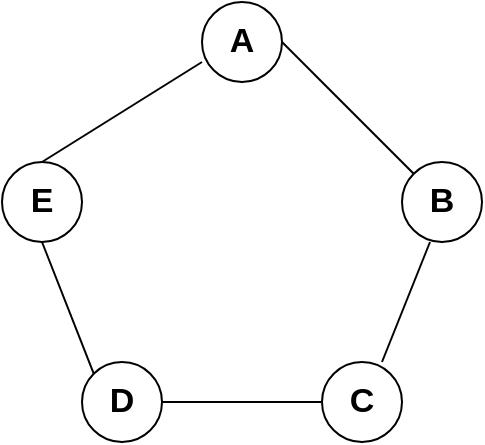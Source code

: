 <mxfile version="21.4.0" type="device">
  <diagram name="Page-1" id="30X0jJcR0-qBjYe12jsh">
    <mxGraphModel dx="1098" dy="820" grid="1" gridSize="10" guides="1" tooltips="1" connect="1" arrows="1" fold="1" page="1" pageScale="1" pageWidth="1019" pageHeight="1320" math="0" shadow="0">
      <root>
        <mxCell id="0" />
        <mxCell id="1" parent="0" />
        <mxCell id="CeJ-HBvOXXxMZbBYNa6p-7" style="rounded=0;orthogonalLoop=1;jettySize=auto;html=1;exitX=1;exitY=0.5;exitDx=0;exitDy=0;endArrow=none;endFill=0;" edge="1" parent="1" source="CeJ-HBvOXXxMZbBYNa6p-1" target="CeJ-HBvOXXxMZbBYNa6p-4">
          <mxGeometry relative="1" as="geometry" />
        </mxCell>
        <mxCell id="CeJ-HBvOXXxMZbBYNa6p-1" value="A" style="ellipse;whiteSpace=wrap;html=1;aspect=fixed;fontSize=17;fontStyle=1" vertex="1" parent="1">
          <mxGeometry x="480" y="160" width="40" height="40" as="geometry" />
        </mxCell>
        <mxCell id="CeJ-HBvOXXxMZbBYNa6p-11" style="rounded=0;orthogonalLoop=1;jettySize=auto;html=1;exitX=0.5;exitY=0;exitDx=0;exitDy=0;entryX=0;entryY=0.75;entryDx=0;entryDy=0;entryPerimeter=0;endArrow=none;endFill=0;" edge="1" parent="1" source="CeJ-HBvOXXxMZbBYNa6p-2" target="CeJ-HBvOXXxMZbBYNa6p-1">
          <mxGeometry relative="1" as="geometry" />
        </mxCell>
        <mxCell id="CeJ-HBvOXXxMZbBYNa6p-2" value="E" style="ellipse;whiteSpace=wrap;html=1;aspect=fixed;fontSize=17;fontStyle=1" vertex="1" parent="1">
          <mxGeometry x="380" y="240" width="40" height="40" as="geometry" />
        </mxCell>
        <mxCell id="CeJ-HBvOXXxMZbBYNa6p-10" style="rounded=0;orthogonalLoop=1;jettySize=auto;html=1;exitX=0;exitY=0;exitDx=0;exitDy=0;entryX=0.5;entryY=1;entryDx=0;entryDy=0;endArrow=none;endFill=0;" edge="1" parent="1" source="CeJ-HBvOXXxMZbBYNa6p-3" target="CeJ-HBvOXXxMZbBYNa6p-2">
          <mxGeometry relative="1" as="geometry" />
        </mxCell>
        <mxCell id="CeJ-HBvOXXxMZbBYNa6p-3" value="D" style="ellipse;whiteSpace=wrap;html=1;aspect=fixed;fontSize=17;fontStyle=1" vertex="1" parent="1">
          <mxGeometry x="420" y="340" width="40" height="40" as="geometry" />
        </mxCell>
        <mxCell id="CeJ-HBvOXXxMZbBYNa6p-8" style="rounded=0;orthogonalLoop=1;jettySize=auto;html=1;exitX=0.35;exitY=1;exitDx=0;exitDy=0;entryX=0.75;entryY=0;entryDx=0;entryDy=0;entryPerimeter=0;endArrow=none;endFill=0;exitPerimeter=0;" edge="1" parent="1" source="CeJ-HBvOXXxMZbBYNa6p-4" target="CeJ-HBvOXXxMZbBYNa6p-5">
          <mxGeometry relative="1" as="geometry" />
        </mxCell>
        <mxCell id="CeJ-HBvOXXxMZbBYNa6p-4" value="B" style="ellipse;whiteSpace=wrap;html=1;aspect=fixed;fontSize=17;fontStyle=1" vertex="1" parent="1">
          <mxGeometry x="580" y="240" width="40" height="40" as="geometry" />
        </mxCell>
        <mxCell id="CeJ-HBvOXXxMZbBYNa6p-9" style="rounded=0;orthogonalLoop=1;jettySize=auto;html=1;exitX=0;exitY=0.5;exitDx=0;exitDy=0;entryX=1;entryY=0.5;entryDx=0;entryDy=0;endArrow=none;endFill=0;" edge="1" parent="1" source="CeJ-HBvOXXxMZbBYNa6p-5" target="CeJ-HBvOXXxMZbBYNa6p-3">
          <mxGeometry relative="1" as="geometry" />
        </mxCell>
        <mxCell id="CeJ-HBvOXXxMZbBYNa6p-5" value="C" style="ellipse;whiteSpace=wrap;html=1;aspect=fixed;fontSize=17;fontStyle=1" vertex="1" parent="1">
          <mxGeometry x="540" y="340" width="40" height="40" as="geometry" />
        </mxCell>
      </root>
    </mxGraphModel>
  </diagram>
</mxfile>
